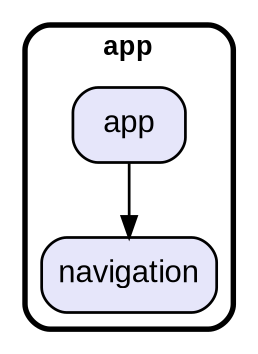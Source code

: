 digraph "" {
  graph [style=rounded fontname="Arial Black" fontsize=13 penwidth=2.6];
  node [shape=rect style="filled,rounded" fontname=Arial fontsize=15 fillcolor=Lavender penwidth=1.3];
  edge [penwidth=1.3];
  "/navigation.dart" [label="navigation"];
  "/app.dart" [label="app"];
  subgraph "cluster~" {
    label="app";
    "/navigation.dart";
    "/app.dart";
  }
  "/app.dart" -> "/navigation.dart";
}
